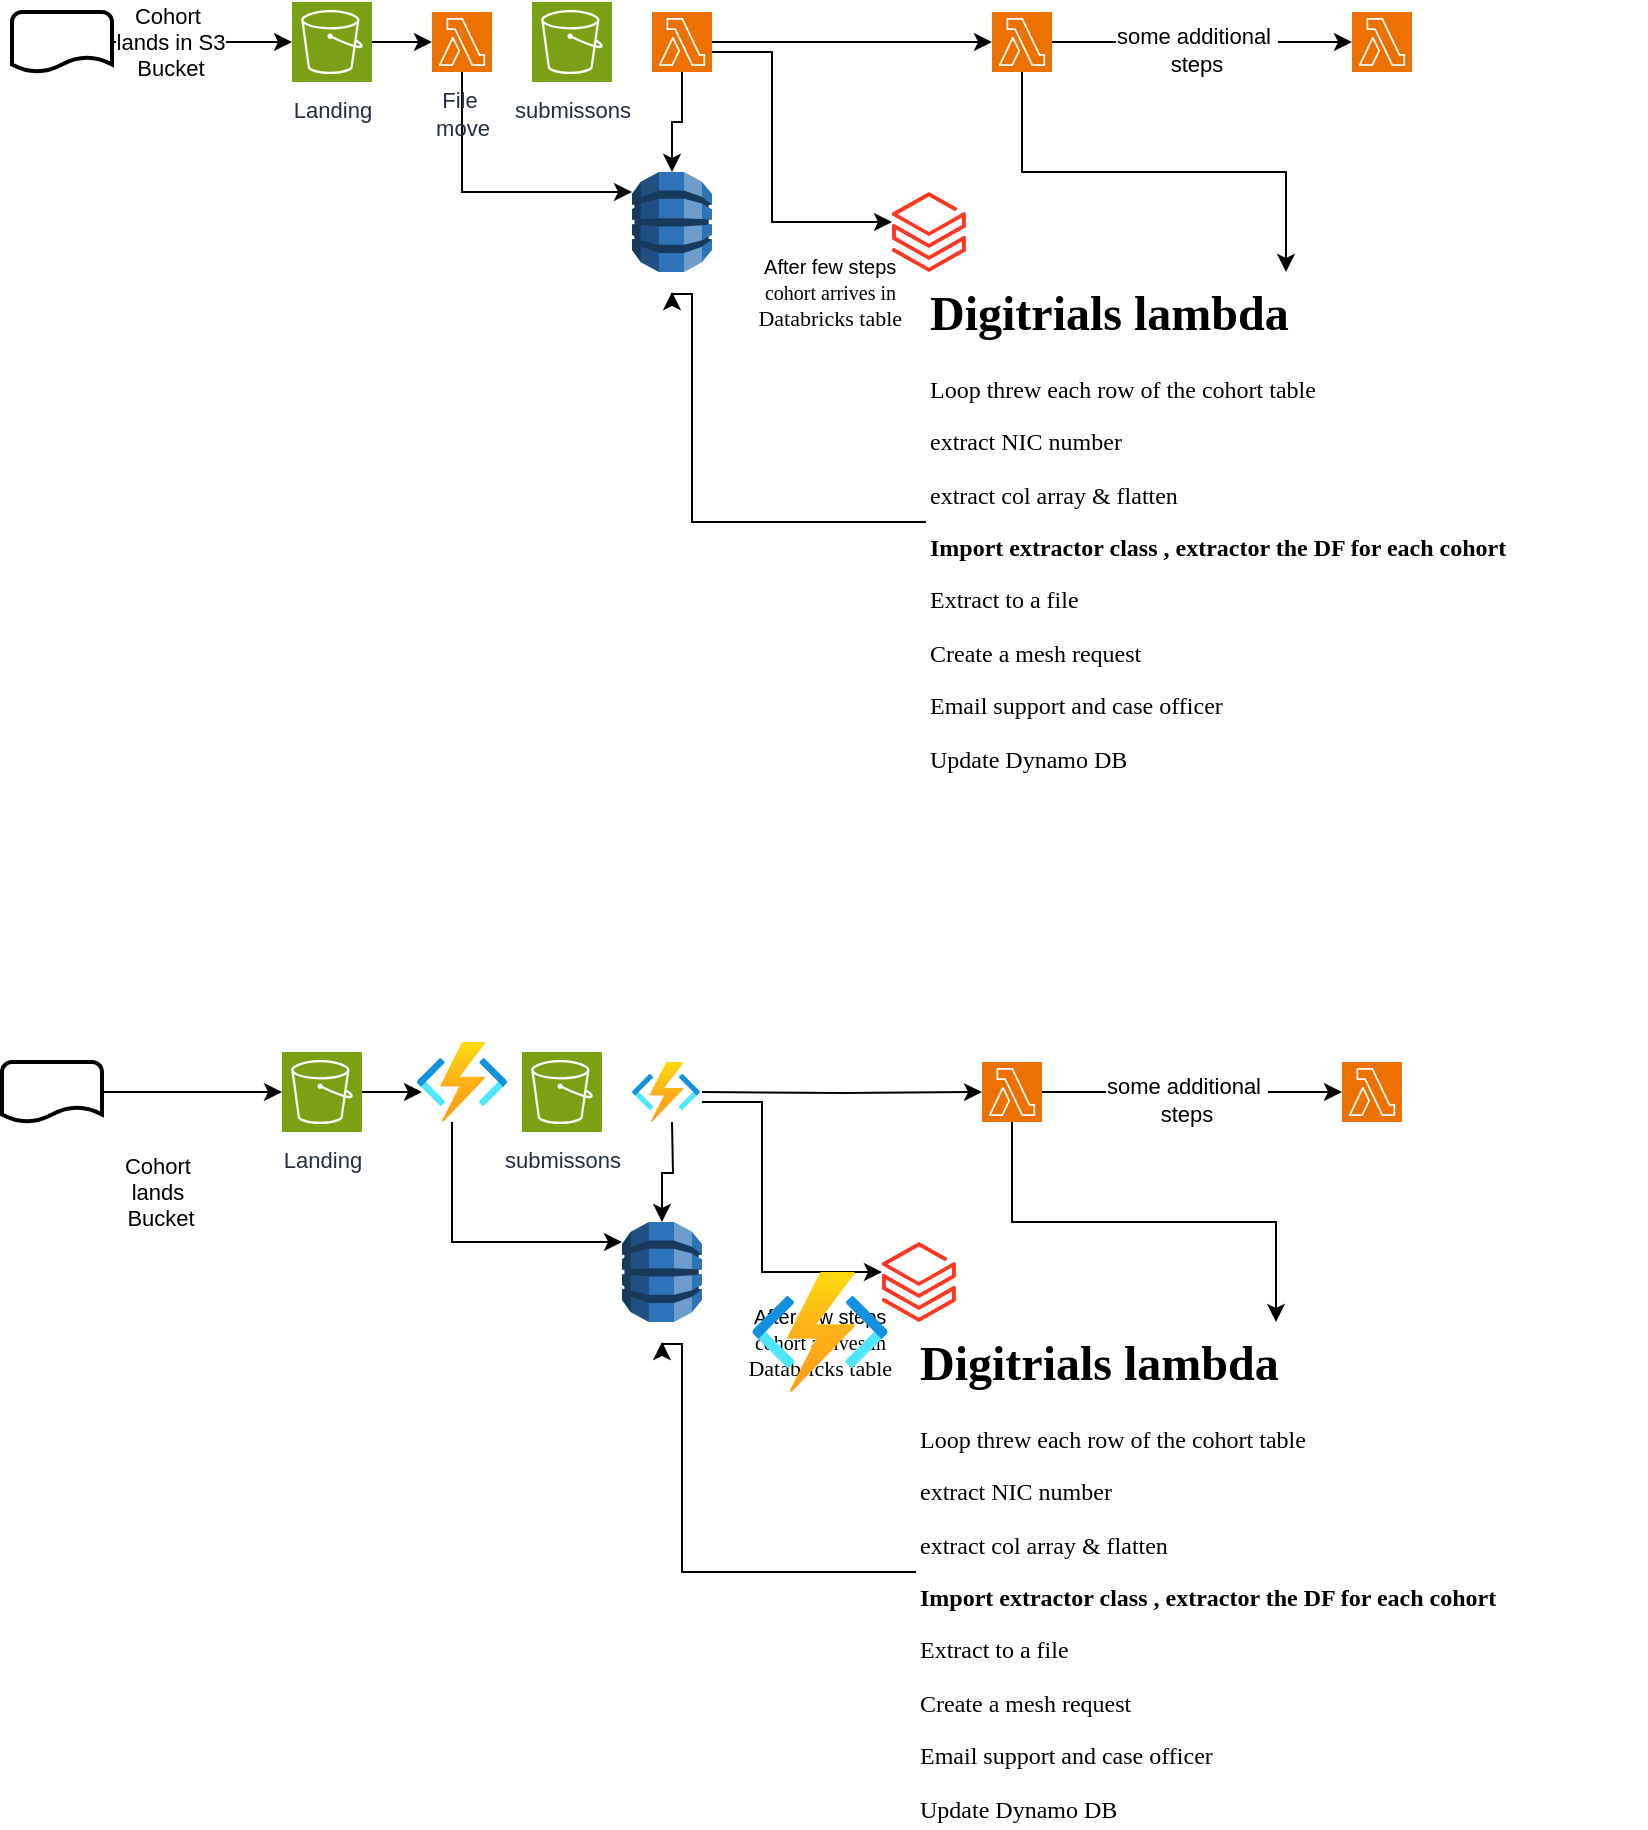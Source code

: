 <mxfile version="24.4.4" type="github">
  <diagram name="Page-1" id="uHCma_FmaCSKborZXaRn">
    <mxGraphModel dx="1434" dy="789" grid="1" gridSize="10" guides="1" tooltips="1" connect="1" arrows="1" fold="1" page="1" pageScale="1" pageWidth="827" pageHeight="1169" math="0" shadow="0">
      <root>
        <mxCell id="0" />
        <mxCell id="1" parent="0" />
        <mxCell id="vDAXVthCq3TNaY1uQa2G-28" style="edgeStyle=orthogonalEdgeStyle;rounded=0;orthogonalLoop=1;jettySize=auto;html=1;" parent="1" source="vDAXVthCq3TNaY1uQa2G-2" target="vDAXVthCq3TNaY1uQa2G-18" edge="1">
          <mxGeometry relative="1" as="geometry">
            <Array as="points">
              <mxPoint x="235" y="140" />
            </Array>
          </mxGeometry>
        </mxCell>
        <mxCell id="vDAXVthCq3TNaY1uQa2G-2" value="&lt;font style=&quot;font-size: 11px;&quot;&gt;File&amp;nbsp;&lt;/font&gt;&lt;div&gt;&lt;font style=&quot;font-size: 11px;&quot;&gt;move&lt;/font&gt;&lt;/div&gt;" style="sketch=0;points=[[0,0,0],[0.25,0,0],[0.5,0,0],[0.75,0,0],[1,0,0],[0,1,0],[0.25,1,0],[0.5,1,0],[0.75,1,0],[1,1,0],[0,0.25,0],[0,0.5,0],[0,0.75,0],[1,0.25,0],[1,0.5,0],[1,0.75,0]];outlineConnect=0;fontColor=#232F3E;fillColor=#ED7100;strokeColor=#ffffff;dashed=0;verticalLabelPosition=bottom;verticalAlign=top;align=center;html=1;fontSize=12;fontStyle=0;aspect=fixed;shape=mxgraph.aws4.resourceIcon;resIcon=mxgraph.aws4.lambda;" parent="1" vertex="1">
          <mxGeometry x="220" y="50" width="30" height="30" as="geometry" />
        </mxCell>
        <mxCell id="vDAXVthCq3TNaY1uQa2G-7" value="&lt;font style=&quot;font-size: 11px;&quot;&gt;Landing&lt;/font&gt;" style="sketch=0;points=[[0,0,0],[0.25,0,0],[0.5,0,0],[0.75,0,0],[1,0,0],[0,1,0],[0.25,1,0],[0.5,1,0],[0.75,1,0],[1,1,0],[0,0.25,0],[0,0.5,0],[0,0.75,0],[1,0.25,0],[1,0.5,0],[1,0.75,0]];outlineConnect=0;fontColor=#232F3E;fillColor=#7AA116;strokeColor=#ffffff;dashed=0;verticalLabelPosition=bottom;verticalAlign=top;align=center;html=1;fontSize=12;fontStyle=0;aspect=fixed;shape=mxgraph.aws4.resourceIcon;resIcon=mxgraph.aws4.s3;" parent="1" vertex="1">
          <mxGeometry x="150" y="45" width="40" height="40" as="geometry" />
        </mxCell>
        <mxCell id="vDAXVthCq3TNaY1uQa2G-11" style="edgeStyle=orthogonalEdgeStyle;rounded=0;orthogonalLoop=1;jettySize=auto;html=1;" parent="1" source="vDAXVthCq3TNaY1uQa2G-10" target="vDAXVthCq3TNaY1uQa2G-7" edge="1">
          <mxGeometry relative="1" as="geometry" />
        </mxCell>
        <mxCell id="vDAXVthCq3TNaY1uQa2G-12" value="&lt;font style=&quot;font-size: 11px;&quot;&gt;Cohort&amp;nbsp;&lt;/font&gt;&lt;div&gt;&lt;font style=&quot;font-size: 11px;&quot;&gt;lands in S3 &lt;br&gt;Bucket&lt;/font&gt;&lt;/div&gt;" style="edgeLabel;html=1;align=center;verticalAlign=middle;resizable=0;points=[];" parent="vDAXVthCq3TNaY1uQa2G-11" vertex="1" connectable="0">
          <mxGeometry x="0.091" y="-4" relative="1" as="geometry">
            <mxPoint x="-20" y="-4" as="offset" />
          </mxGeometry>
        </mxCell>
        <mxCell id="vDAXVthCq3TNaY1uQa2G-10" value="" style="strokeWidth=2;html=1;shape=mxgraph.flowchart.document2;whiteSpace=wrap;size=0.25;" parent="1" vertex="1">
          <mxGeometry x="10" y="50" width="50" height="30" as="geometry" />
        </mxCell>
        <mxCell id="vDAXVthCq3TNaY1uQa2G-13" style="edgeStyle=orthogonalEdgeStyle;rounded=0;orthogonalLoop=1;jettySize=auto;html=1;entryX=0;entryY=0.5;entryDx=0;entryDy=0;entryPerimeter=0;" parent="1" source="vDAXVthCq3TNaY1uQa2G-7" target="vDAXVthCq3TNaY1uQa2G-2" edge="1">
          <mxGeometry relative="1" as="geometry" />
        </mxCell>
        <mxCell id="vDAXVthCq3TNaY1uQa2G-14" value="&lt;font style=&quot;font-size: 11px;&quot;&gt;submissons&lt;/font&gt;" style="sketch=0;points=[[0,0,0],[0.25,0,0],[0.5,0,0],[0.75,0,0],[1,0,0],[0,1,0],[0.25,1,0],[0.5,1,0],[0.75,1,0],[1,1,0],[0,0.25,0],[0,0.5,0],[0,0.75,0],[1,0.25,0],[1,0.5,0],[1,0.75,0]];outlineConnect=0;fontColor=#232F3E;fillColor=#7AA116;strokeColor=#ffffff;dashed=0;verticalLabelPosition=bottom;verticalAlign=top;align=center;html=1;fontSize=12;fontStyle=0;aspect=fixed;shape=mxgraph.aws4.resourceIcon;resIcon=mxgraph.aws4.s3;" parent="1" vertex="1">
          <mxGeometry x="270" y="45" width="40" height="40" as="geometry" />
        </mxCell>
        <mxCell id="vDAXVthCq3TNaY1uQa2G-18" value="" style="outlineConnect=0;dashed=0;verticalLabelPosition=bottom;verticalAlign=top;align=center;html=1;shape=mxgraph.aws3.dynamo_db;fillColor=#2E73B8;gradientColor=none;" parent="1" vertex="1">
          <mxGeometry x="320" y="130" width="40" height="50" as="geometry" />
        </mxCell>
        <mxCell id="vDAXVthCq3TNaY1uQa2G-26" value="&lt;font style=&quot;font-size: 10px;&quot; face=&quot;Helvetica&quot;&gt;After few steps&amp;nbsp;&lt;/font&gt;&lt;div&gt;&lt;font style=&quot;font-size: 10px;&quot; face=&quot;Ixv8mfhsVUGZZnF8XqDp&quot;&gt;cohort arrives in&amp;nbsp;&lt;/font&gt;&lt;/div&gt;&lt;div&gt;&lt;font style=&quot;font-size: 11px;&quot; face=&quot;Ixv8mfhsVUGZZnF8XqDp&quot;&gt;Databricks table&amp;nbsp;&lt;/font&gt;&lt;/div&gt;" style="edgeStyle=orthogonalEdgeStyle;rounded=0;orthogonalLoop=1;jettySize=auto;html=1;" parent="1" source="vDAXVthCq3TNaY1uQa2G-24" target="vDAXVthCq3TNaY1uQa2G-30" edge="1">
          <mxGeometry x="0.657" y="-35" relative="1" as="geometry">
            <mxPoint x="520" y="70" as="targetPoint" />
            <Array as="points">
              <mxPoint x="390" y="70" />
              <mxPoint x="390" y="155" />
            </Array>
            <mxPoint as="offset" />
          </mxGeometry>
        </mxCell>
        <mxCell id="vDAXVthCq3TNaY1uQa2G-41" style="edgeStyle=orthogonalEdgeStyle;rounded=0;orthogonalLoop=1;jettySize=auto;html=1;" parent="1" source="vDAXVthCq3TNaY1uQa2G-24" target="vDAXVthCq3TNaY1uQa2G-40" edge="1">
          <mxGeometry relative="1" as="geometry" />
        </mxCell>
        <mxCell id="vDAXVthCq3TNaY1uQa2G-24" value="" style="sketch=0;points=[[0,0,0],[0.25,0,0],[0.5,0,0],[0.75,0,0],[1,0,0],[0,1,0],[0.25,1,0],[0.5,1,0],[0.75,1,0],[1,1,0],[0,0.25,0],[0,0.5,0],[0,0.75,0],[1,0.25,0],[1,0.5,0],[1,0.75,0]];outlineConnect=0;fontColor=#232F3E;fillColor=#ED7100;strokeColor=#ffffff;dashed=0;verticalLabelPosition=bottom;verticalAlign=top;align=center;html=1;fontSize=12;fontStyle=0;aspect=fixed;shape=mxgraph.aws4.resourceIcon;resIcon=mxgraph.aws4.lambda;" parent="1" vertex="1">
          <mxGeometry x="330" y="50" width="30" height="30" as="geometry" />
        </mxCell>
        <mxCell id="vDAXVthCq3TNaY1uQa2G-29" style="edgeStyle=orthogonalEdgeStyle;rounded=0;orthogonalLoop=1;jettySize=auto;html=1;entryX=0.5;entryY=0;entryDx=0;entryDy=0;entryPerimeter=0;" parent="1" source="vDAXVthCq3TNaY1uQa2G-24" target="vDAXVthCq3TNaY1uQa2G-18" edge="1">
          <mxGeometry relative="1" as="geometry" />
        </mxCell>
        <mxCell id="vDAXVthCq3TNaY1uQa2G-30" value="" style="image;aspect=fixed;html=1;points=[];align=center;fontSize=12;image=img/lib/azure2/analytics/Azure_Databricks.svg;" parent="1" vertex="1">
          <mxGeometry x="450" y="140" width="36.94" height="40" as="geometry" />
        </mxCell>
        <mxCell id="vDAXVthCq3TNaY1uQa2G-43" style="edgeStyle=orthogonalEdgeStyle;rounded=0;orthogonalLoop=1;jettySize=auto;html=1;" parent="1" source="vDAXVthCq3TNaY1uQa2G-35" edge="1">
          <mxGeometry relative="1" as="geometry">
            <mxPoint x="340" y="190" as="targetPoint" />
            <Array as="points">
              <mxPoint x="350" y="305" />
              <mxPoint x="350" y="191" />
            </Array>
          </mxGeometry>
        </mxCell>
        <mxCell id="vDAXVthCq3TNaY1uQa2G-35" value="&lt;h1 style=&quot;margin-top: 0px;&quot;&gt;&lt;font face=&quot;Verdana&quot;&gt;Digitrials lambda&amp;nbsp;&lt;/font&gt;&lt;/h1&gt;&lt;p&gt;&lt;font face=&quot;By6SQ_CzczAgG9E-d-W3&quot;&gt;&lt;span style=&quot;background-color: initial;&quot;&gt;Loop threw each row of the cohort table&lt;/span&gt;&lt;br&gt;&lt;/font&gt;&lt;/p&gt;&lt;p&gt;&lt;font face=&quot;By6SQ_CzczAgG9E-d-W3&quot;&gt;extract NIC number&lt;/font&gt;&lt;/p&gt;&lt;p&gt;&lt;font face=&quot;By6SQ_CzczAgG9E-d-W3&quot;&gt;extract col array &amp;amp; flatten&lt;/font&gt;&lt;/p&gt;&lt;p&gt;&lt;b&gt;&lt;font face=&quot;By6SQ_CzczAgG9E-d-W3&quot;&gt;Import extractor class , extractor the DF for each cohort&lt;/font&gt;&lt;/b&gt;&lt;/p&gt;&lt;p&gt;&lt;font face=&quot;By6SQ_CzczAgG9E-d-W3&quot;&gt;Extract to a file&lt;/font&gt;&lt;/p&gt;&lt;p&gt;&lt;font face=&quot;By6SQ_CzczAgG9E-d-W3&quot;&gt;Create a mesh request&lt;/font&gt;&lt;/p&gt;&lt;p&gt;&lt;font face=&quot;By6SQ_CzczAgG9E-d-W3&quot;&gt;Email support and case officer&lt;/font&gt;&lt;/p&gt;&lt;p&gt;&lt;font face=&quot;By6SQ_CzczAgG9E-d-W3&quot;&gt;Update Dynamo DB&lt;/font&gt;&lt;/p&gt;" style="text;html=1;whiteSpace=wrap;overflow=hidden;rounded=0;" parent="1" vertex="1">
          <mxGeometry x="467" y="180" width="360" height="250" as="geometry" />
        </mxCell>
        <mxCell id="vDAXVthCq3TNaY1uQa2G-42" style="edgeStyle=orthogonalEdgeStyle;rounded=0;orthogonalLoop=1;jettySize=auto;html=1;" parent="1" source="vDAXVthCq3TNaY1uQa2G-40" edge="1" target="vDAXVthCq3TNaY1uQa2G-35">
          <mxGeometry relative="1" as="geometry">
            <mxPoint x="520" y="270" as="targetPoint" />
          </mxGeometry>
        </mxCell>
        <mxCell id="vDAXVthCq3TNaY1uQa2G-40" value="" style="sketch=0;points=[[0,0,0],[0.25,0,0],[0.5,0,0],[0.75,0,0],[1,0,0],[0,1,0],[0.25,1,0],[0.5,1,0],[0.75,1,0],[1,1,0],[0,0.25,0],[0,0.5,0],[0,0.75,0],[1,0.25,0],[1,0.5,0],[1,0.75,0]];outlineConnect=0;fontColor=#232F3E;fillColor=#ED7100;strokeColor=#ffffff;dashed=0;verticalLabelPosition=bottom;verticalAlign=top;align=center;html=1;fontSize=12;fontStyle=0;aspect=fixed;shape=mxgraph.aws4.resourceIcon;resIcon=mxgraph.aws4.lambda;" parent="1" vertex="1">
          <mxGeometry x="500" y="50" width="30" height="30" as="geometry" />
        </mxCell>
        <mxCell id="vDAXVthCq3TNaY1uQa2G-47" value="" style="sketch=0;points=[[0,0,0],[0.25,0,0],[0.5,0,0],[0.75,0,0],[1,0,0],[0,1,0],[0.25,1,0],[0.5,1,0],[0.75,1,0],[1,1,0],[0,0.25,0],[0,0.5,0],[0,0.75,0],[1,0.25,0],[1,0.5,0],[1,0.75,0]];outlineConnect=0;fontColor=#232F3E;fillColor=#ED7100;strokeColor=#ffffff;dashed=0;verticalLabelPosition=bottom;verticalAlign=top;align=center;html=1;fontSize=12;fontStyle=0;aspect=fixed;shape=mxgraph.aws4.resourceIcon;resIcon=mxgraph.aws4.lambda;" parent="1" vertex="1">
          <mxGeometry x="680" y="50" width="30" height="30" as="geometry" />
        </mxCell>
        <mxCell id="vDAXVthCq3TNaY1uQa2G-48" style="edgeStyle=orthogonalEdgeStyle;rounded=0;orthogonalLoop=1;jettySize=auto;html=1;entryX=0;entryY=0.5;entryDx=0;entryDy=0;entryPerimeter=0;" parent="1" source="vDAXVthCq3TNaY1uQa2G-40" target="vDAXVthCq3TNaY1uQa2G-47" edge="1">
          <mxGeometry relative="1" as="geometry" />
        </mxCell>
        <mxCell id="vDAXVthCq3TNaY1uQa2G-49" value="some additional&amp;nbsp;&lt;div&gt;steps&lt;/div&gt;" style="edgeLabel;html=1;align=center;verticalAlign=middle;resizable=0;points=[];" parent="vDAXVthCq3TNaY1uQa2G-48" vertex="1" connectable="0">
          <mxGeometry x="-0.05" y="-4" relative="1" as="geometry">
            <mxPoint as="offset" />
          </mxGeometry>
        </mxCell>
        <mxCell id="bMgN3ZrooA-21gRi20hC-44" style="edgeStyle=orthogonalEdgeStyle;rounded=0;orthogonalLoop=1;jettySize=auto;html=1;" edge="1" parent="1" target="bMgN3ZrooA-21gRi20hC-52">
          <mxGeometry relative="1" as="geometry">
            <Array as="points">
              <mxPoint x="230" y="665" />
            </Array>
            <mxPoint x="230" y="605" as="sourcePoint" />
          </mxGeometry>
        </mxCell>
        <mxCell id="bMgN3ZrooA-21gRi20hC-46" value="&lt;font style=&quot;font-size: 11px;&quot;&gt;Landing&lt;/font&gt;" style="sketch=0;points=[[0,0,0],[0.25,0,0],[0.5,0,0],[0.75,0,0],[1,0,0],[0,1,0],[0.25,1,0],[0.5,1,0],[0.75,1,0],[1,1,0],[0,0.25,0],[0,0.5,0],[0,0.75,0],[1,0.25,0],[1,0.5,0],[1,0.75,0]];outlineConnect=0;fontColor=#232F3E;fillColor=#7AA116;strokeColor=#ffffff;dashed=0;verticalLabelPosition=bottom;verticalAlign=top;align=center;html=1;fontSize=12;fontStyle=0;aspect=fixed;shape=mxgraph.aws4.resourceIcon;resIcon=mxgraph.aws4.s3;" vertex="1" parent="1">
          <mxGeometry x="145" y="570" width="40" height="40" as="geometry" />
        </mxCell>
        <mxCell id="bMgN3ZrooA-21gRi20hC-47" style="edgeStyle=orthogonalEdgeStyle;rounded=0;orthogonalLoop=1;jettySize=auto;html=1;" edge="1" parent="1" source="bMgN3ZrooA-21gRi20hC-49" target="bMgN3ZrooA-21gRi20hC-46">
          <mxGeometry relative="1" as="geometry" />
        </mxCell>
        <mxCell id="bMgN3ZrooA-21gRi20hC-48" value="&lt;font style=&quot;font-size: 11px;&quot;&gt;Cohort&amp;nbsp;&lt;/font&gt;&lt;div&gt;&lt;font style=&quot;font-size: 11px;&quot;&gt;lands&amp;nbsp; &lt;br&gt;Bucket&lt;/font&gt;&lt;/div&gt;" style="edgeLabel;html=1;align=center;verticalAlign=middle;resizable=0;points=[];" vertex="1" connectable="0" parent="bMgN3ZrooA-21gRi20hC-47">
          <mxGeometry x="0.091" y="-4" relative="1" as="geometry">
            <mxPoint x="-20" y="46" as="offset" />
          </mxGeometry>
        </mxCell>
        <mxCell id="bMgN3ZrooA-21gRi20hC-49" value="" style="strokeWidth=2;html=1;shape=mxgraph.flowchart.document2;whiteSpace=wrap;size=0.25;" vertex="1" parent="1">
          <mxGeometry x="5" y="575" width="50" height="30" as="geometry" />
        </mxCell>
        <mxCell id="bMgN3ZrooA-21gRi20hC-50" style="edgeStyle=orthogonalEdgeStyle;rounded=0;orthogonalLoop=1;jettySize=auto;html=1;entryX=0;entryY=0.5;entryDx=0;entryDy=0;entryPerimeter=0;" edge="1" parent="1" source="bMgN3ZrooA-21gRi20hC-46">
          <mxGeometry relative="1" as="geometry">
            <mxPoint x="215" y="590" as="targetPoint" />
          </mxGeometry>
        </mxCell>
        <mxCell id="bMgN3ZrooA-21gRi20hC-51" value="&lt;font style=&quot;font-size: 11px;&quot;&gt;submissons&lt;/font&gt;" style="sketch=0;points=[[0,0,0],[0.25,0,0],[0.5,0,0],[0.75,0,0],[1,0,0],[0,1,0],[0.25,1,0],[0.5,1,0],[0.75,1,0],[1,1,0],[0,0.25,0],[0,0.5,0],[0,0.75,0],[1,0.25,0],[1,0.5,0],[1,0.75,0]];outlineConnect=0;fontColor=#232F3E;fillColor=#7AA116;strokeColor=#ffffff;dashed=0;verticalLabelPosition=bottom;verticalAlign=top;align=center;html=1;fontSize=12;fontStyle=0;aspect=fixed;shape=mxgraph.aws4.resourceIcon;resIcon=mxgraph.aws4.s3;" vertex="1" parent="1">
          <mxGeometry x="265" y="570" width="40" height="40" as="geometry" />
        </mxCell>
        <mxCell id="bMgN3ZrooA-21gRi20hC-52" value="" style="outlineConnect=0;dashed=0;verticalLabelPosition=bottom;verticalAlign=top;align=center;html=1;shape=mxgraph.aws3.dynamo_db;fillColor=#2E73B8;gradientColor=none;" vertex="1" parent="1">
          <mxGeometry x="315" y="655" width="40" height="50" as="geometry" />
        </mxCell>
        <mxCell id="bMgN3ZrooA-21gRi20hC-53" value="&lt;font style=&quot;font-size: 10px;&quot; face=&quot;Helvetica&quot;&gt;After few steps&amp;nbsp;&lt;/font&gt;&lt;div&gt;&lt;font style=&quot;font-size: 10px;&quot; face=&quot;Ixv8mfhsVUGZZnF8XqDp&quot;&gt;cohort arrives in&amp;nbsp;&lt;/font&gt;&lt;/div&gt;&lt;div&gt;&lt;font style=&quot;font-size: 11px;&quot; face=&quot;Ixv8mfhsVUGZZnF8XqDp&quot;&gt;Databricks table&amp;nbsp;&lt;/font&gt;&lt;/div&gt;" style="edgeStyle=orthogonalEdgeStyle;rounded=0;orthogonalLoop=1;jettySize=auto;html=1;" edge="1" parent="1" target="bMgN3ZrooA-21gRi20hC-57">
          <mxGeometry x="0.657" y="-35" relative="1" as="geometry">
            <mxPoint x="515" y="595" as="targetPoint" />
            <Array as="points">
              <mxPoint x="385" y="595" />
              <mxPoint x="385" y="680" />
            </Array>
            <mxPoint as="offset" />
            <mxPoint x="355" y="595" as="sourcePoint" />
          </mxGeometry>
        </mxCell>
        <mxCell id="bMgN3ZrooA-21gRi20hC-54" style="edgeStyle=orthogonalEdgeStyle;rounded=0;orthogonalLoop=1;jettySize=auto;html=1;" edge="1" parent="1" target="bMgN3ZrooA-21gRi20hC-61">
          <mxGeometry relative="1" as="geometry">
            <mxPoint x="355" y="590" as="sourcePoint" />
          </mxGeometry>
        </mxCell>
        <mxCell id="bMgN3ZrooA-21gRi20hC-56" style="edgeStyle=orthogonalEdgeStyle;rounded=0;orthogonalLoop=1;jettySize=auto;html=1;entryX=0.5;entryY=0;entryDx=0;entryDy=0;entryPerimeter=0;" edge="1" parent="1" target="bMgN3ZrooA-21gRi20hC-52">
          <mxGeometry relative="1" as="geometry">
            <mxPoint x="340" y="605" as="sourcePoint" />
          </mxGeometry>
        </mxCell>
        <mxCell id="bMgN3ZrooA-21gRi20hC-57" value="" style="image;aspect=fixed;html=1;points=[];align=center;fontSize=12;image=img/lib/azure2/analytics/Azure_Databricks.svg;" vertex="1" parent="1">
          <mxGeometry x="445" y="665" width="36.94" height="40" as="geometry" />
        </mxCell>
        <mxCell id="bMgN3ZrooA-21gRi20hC-58" style="edgeStyle=orthogonalEdgeStyle;rounded=0;orthogonalLoop=1;jettySize=auto;html=1;" edge="1" parent="1" source="bMgN3ZrooA-21gRi20hC-59">
          <mxGeometry relative="1" as="geometry">
            <mxPoint x="335" y="715" as="targetPoint" />
            <Array as="points">
              <mxPoint x="345" y="830" />
              <mxPoint x="345" y="716" />
            </Array>
          </mxGeometry>
        </mxCell>
        <mxCell id="bMgN3ZrooA-21gRi20hC-59" value="&lt;h1 style=&quot;margin-top: 0px;&quot;&gt;&lt;font face=&quot;Verdana&quot;&gt;Digitrials lambda&amp;nbsp;&lt;/font&gt;&lt;/h1&gt;&lt;p&gt;&lt;font face=&quot;By6SQ_CzczAgG9E-d-W3&quot;&gt;&lt;span style=&quot;background-color: initial;&quot;&gt;Loop threw each row of the cohort table&lt;/span&gt;&lt;br&gt;&lt;/font&gt;&lt;/p&gt;&lt;p&gt;&lt;font face=&quot;By6SQ_CzczAgG9E-d-W3&quot;&gt;extract NIC number&lt;/font&gt;&lt;/p&gt;&lt;p&gt;&lt;font face=&quot;By6SQ_CzczAgG9E-d-W3&quot;&gt;extract col array &amp;amp; flatten&lt;/font&gt;&lt;/p&gt;&lt;p&gt;&lt;b&gt;&lt;font face=&quot;By6SQ_CzczAgG9E-d-W3&quot;&gt;Import extractor class , extractor the DF for each cohort&lt;/font&gt;&lt;/b&gt;&lt;/p&gt;&lt;p&gt;&lt;font face=&quot;By6SQ_CzczAgG9E-d-W3&quot;&gt;Extract to a file&lt;/font&gt;&lt;/p&gt;&lt;p&gt;&lt;font face=&quot;By6SQ_CzczAgG9E-d-W3&quot;&gt;Create a mesh request&lt;/font&gt;&lt;/p&gt;&lt;p&gt;&lt;font face=&quot;By6SQ_CzczAgG9E-d-W3&quot;&gt;Email support and case officer&lt;/font&gt;&lt;/p&gt;&lt;p&gt;&lt;font face=&quot;By6SQ_CzczAgG9E-d-W3&quot;&gt;Update Dynamo DB&lt;/font&gt;&lt;/p&gt;" style="text;html=1;whiteSpace=wrap;overflow=hidden;rounded=0;" vertex="1" parent="1">
          <mxGeometry x="462" y="705" width="360" height="250" as="geometry" />
        </mxCell>
        <mxCell id="bMgN3ZrooA-21gRi20hC-60" style="edgeStyle=orthogonalEdgeStyle;rounded=0;orthogonalLoop=1;jettySize=auto;html=1;" edge="1" parent="1" source="bMgN3ZrooA-21gRi20hC-61" target="bMgN3ZrooA-21gRi20hC-59">
          <mxGeometry relative="1" as="geometry">
            <mxPoint x="515" y="795" as="targetPoint" />
          </mxGeometry>
        </mxCell>
        <mxCell id="bMgN3ZrooA-21gRi20hC-61" value="" style="sketch=0;points=[[0,0,0],[0.25,0,0],[0.5,0,0],[0.75,0,0],[1,0,0],[0,1,0],[0.25,1,0],[0.5,1,0],[0.75,1,0],[1,1,0],[0,0.25,0],[0,0.5,0],[0,0.75,0],[1,0.25,0],[1,0.5,0],[1,0.75,0]];outlineConnect=0;fontColor=#232F3E;fillColor=#ED7100;strokeColor=#ffffff;dashed=0;verticalLabelPosition=bottom;verticalAlign=top;align=center;html=1;fontSize=12;fontStyle=0;aspect=fixed;shape=mxgraph.aws4.resourceIcon;resIcon=mxgraph.aws4.lambda;" vertex="1" parent="1">
          <mxGeometry x="495" y="575" width="30" height="30" as="geometry" />
        </mxCell>
        <mxCell id="bMgN3ZrooA-21gRi20hC-62" value="" style="sketch=0;points=[[0,0,0],[0.25,0,0],[0.5,0,0],[0.75,0,0],[1,0,0],[0,1,0],[0.25,1,0],[0.5,1,0],[0.75,1,0],[1,1,0],[0,0.25,0],[0,0.5,0],[0,0.75,0],[1,0.25,0],[1,0.5,0],[1,0.75,0]];outlineConnect=0;fontColor=#232F3E;fillColor=#ED7100;strokeColor=#ffffff;dashed=0;verticalLabelPosition=bottom;verticalAlign=top;align=center;html=1;fontSize=12;fontStyle=0;aspect=fixed;shape=mxgraph.aws4.resourceIcon;resIcon=mxgraph.aws4.lambda;" vertex="1" parent="1">
          <mxGeometry x="675" y="575" width="30" height="30" as="geometry" />
        </mxCell>
        <mxCell id="bMgN3ZrooA-21gRi20hC-63" style="edgeStyle=orthogonalEdgeStyle;rounded=0;orthogonalLoop=1;jettySize=auto;html=1;entryX=0;entryY=0.5;entryDx=0;entryDy=0;entryPerimeter=0;" edge="1" parent="1" source="bMgN3ZrooA-21gRi20hC-61" target="bMgN3ZrooA-21gRi20hC-62">
          <mxGeometry relative="1" as="geometry" />
        </mxCell>
        <mxCell id="bMgN3ZrooA-21gRi20hC-64" value="some additional&amp;nbsp;&lt;div&gt;steps&lt;/div&gt;" style="edgeLabel;html=1;align=center;verticalAlign=middle;resizable=0;points=[];" vertex="1" connectable="0" parent="bMgN3ZrooA-21gRi20hC-63">
          <mxGeometry x="-0.05" y="-4" relative="1" as="geometry">
            <mxPoint as="offset" />
          </mxGeometry>
        </mxCell>
        <mxCell id="bMgN3ZrooA-21gRi20hC-65" value="" style="image;aspect=fixed;html=1;points=[];align=center;fontSize=12;image=img/lib/azure2/iot/Function_Apps.svg;" vertex="1" parent="1">
          <mxGeometry x="212.34" y="565" width="45.33" height="40" as="geometry" />
        </mxCell>
        <mxCell id="bMgN3ZrooA-21gRi20hC-66" value="" style="image;aspect=fixed;html=1;points=[];align=center;fontSize=12;image=img/lib/azure2/compute/Function_Apps.svg;" vertex="1" parent="1">
          <mxGeometry x="380" y="680" width="68" height="60" as="geometry" />
        </mxCell>
        <mxCell id="bMgN3ZrooA-21gRi20hC-67" value="" style="image;aspect=fixed;html=1;points=[];align=center;fontSize=12;image=img/lib/azure2/compute/Function_Apps.svg;" vertex="1" parent="1">
          <mxGeometry x="320" y="575" width="34" height="30" as="geometry" />
        </mxCell>
      </root>
    </mxGraphModel>
  </diagram>
</mxfile>

